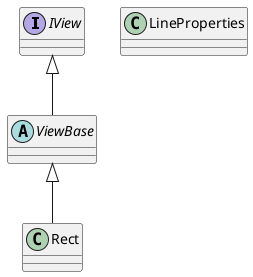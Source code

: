 @startuml

interface IView
    abstract ViewBase
        class Rect

class LineProperties

IView <|-- ViewBase
ViewBase <|-- Rect

@enduml